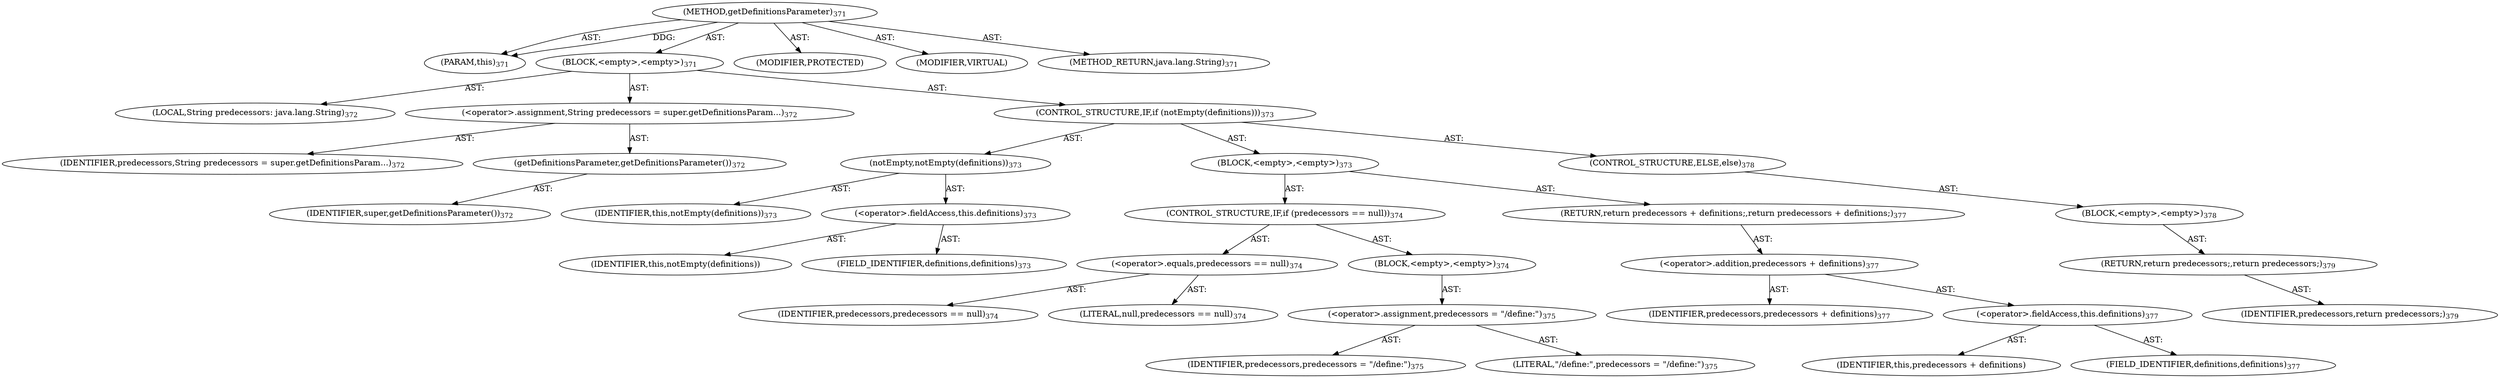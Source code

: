 digraph "getDefinitionsParameter" {  
"111669149714" [label = <(METHOD,getDefinitionsParameter)<SUB>371</SUB>> ]
"115964116998" [label = <(PARAM,this)<SUB>371</SUB>> ]
"25769803798" [label = <(BLOCK,&lt;empty&gt;,&lt;empty&gt;)<SUB>371</SUB>> ]
"94489280512" [label = <(LOCAL,String predecessors: java.lang.String)<SUB>372</SUB>> ]
"30064771132" [label = <(&lt;operator&gt;.assignment,String predecessors = super.getDefinitionsParam...)<SUB>372</SUB>> ]
"68719476785" [label = <(IDENTIFIER,predecessors,String predecessors = super.getDefinitionsParam...)<SUB>372</SUB>> ]
"30064771133" [label = <(getDefinitionsParameter,getDefinitionsParameter())<SUB>372</SUB>> ]
"68719476786" [label = <(IDENTIFIER,super,getDefinitionsParameter())<SUB>372</SUB>> ]
"47244640260" [label = <(CONTROL_STRUCTURE,IF,if (notEmpty(definitions)))<SUB>373</SUB>> ]
"30064771134" [label = <(notEmpty,notEmpty(definitions))<SUB>373</SUB>> ]
"68719476742" [label = <(IDENTIFIER,this,notEmpty(definitions))<SUB>373</SUB>> ]
"30064771135" [label = <(&lt;operator&gt;.fieldAccess,this.definitions)<SUB>373</SUB>> ]
"68719476787" [label = <(IDENTIFIER,this,notEmpty(definitions))> ]
"55834574875" [label = <(FIELD_IDENTIFIER,definitions,definitions)<SUB>373</SUB>> ]
"25769803799" [label = <(BLOCK,&lt;empty&gt;,&lt;empty&gt;)<SUB>373</SUB>> ]
"47244640261" [label = <(CONTROL_STRUCTURE,IF,if (predecessors == null))<SUB>374</SUB>> ]
"30064771136" [label = <(&lt;operator&gt;.equals,predecessors == null)<SUB>374</SUB>> ]
"68719476788" [label = <(IDENTIFIER,predecessors,predecessors == null)<SUB>374</SUB>> ]
"90194313244" [label = <(LITERAL,null,predecessors == null)<SUB>374</SUB>> ]
"25769803800" [label = <(BLOCK,&lt;empty&gt;,&lt;empty&gt;)<SUB>374</SUB>> ]
"30064771137" [label = <(&lt;operator&gt;.assignment,predecessors = &quot;/define:&quot;)<SUB>375</SUB>> ]
"68719476789" [label = <(IDENTIFIER,predecessors,predecessors = &quot;/define:&quot;)<SUB>375</SUB>> ]
"90194313245" [label = <(LITERAL,&quot;/define:&quot;,predecessors = &quot;/define:&quot;)<SUB>375</SUB>> ]
"146028888074" [label = <(RETURN,return predecessors + definitions;,return predecessors + definitions;)<SUB>377</SUB>> ]
"30064771138" [label = <(&lt;operator&gt;.addition,predecessors + definitions)<SUB>377</SUB>> ]
"68719476790" [label = <(IDENTIFIER,predecessors,predecessors + definitions)<SUB>377</SUB>> ]
"30064771139" [label = <(&lt;operator&gt;.fieldAccess,this.definitions)<SUB>377</SUB>> ]
"68719476791" [label = <(IDENTIFIER,this,predecessors + definitions)> ]
"55834574876" [label = <(FIELD_IDENTIFIER,definitions,definitions)<SUB>377</SUB>> ]
"47244640262" [label = <(CONTROL_STRUCTURE,ELSE,else)<SUB>378</SUB>> ]
"25769803801" [label = <(BLOCK,&lt;empty&gt;,&lt;empty&gt;)<SUB>378</SUB>> ]
"146028888075" [label = <(RETURN,return predecessors;,return predecessors;)<SUB>379</SUB>> ]
"68719476792" [label = <(IDENTIFIER,predecessors,return predecessors;)<SUB>379</SUB>> ]
"133143986218" [label = <(MODIFIER,PROTECTED)> ]
"133143986219" [label = <(MODIFIER,VIRTUAL)> ]
"128849018898" [label = <(METHOD_RETURN,java.lang.String)<SUB>371</SUB>> ]
  "111669149714" -> "115964116998"  [ label = "AST: "] 
  "111669149714" -> "25769803798"  [ label = "AST: "] 
  "111669149714" -> "133143986218"  [ label = "AST: "] 
  "111669149714" -> "133143986219"  [ label = "AST: "] 
  "111669149714" -> "128849018898"  [ label = "AST: "] 
  "25769803798" -> "94489280512"  [ label = "AST: "] 
  "25769803798" -> "30064771132"  [ label = "AST: "] 
  "25769803798" -> "47244640260"  [ label = "AST: "] 
  "30064771132" -> "68719476785"  [ label = "AST: "] 
  "30064771132" -> "30064771133"  [ label = "AST: "] 
  "30064771133" -> "68719476786"  [ label = "AST: "] 
  "47244640260" -> "30064771134"  [ label = "AST: "] 
  "47244640260" -> "25769803799"  [ label = "AST: "] 
  "47244640260" -> "47244640262"  [ label = "AST: "] 
  "30064771134" -> "68719476742"  [ label = "AST: "] 
  "30064771134" -> "30064771135"  [ label = "AST: "] 
  "30064771135" -> "68719476787"  [ label = "AST: "] 
  "30064771135" -> "55834574875"  [ label = "AST: "] 
  "25769803799" -> "47244640261"  [ label = "AST: "] 
  "25769803799" -> "146028888074"  [ label = "AST: "] 
  "47244640261" -> "30064771136"  [ label = "AST: "] 
  "47244640261" -> "25769803800"  [ label = "AST: "] 
  "30064771136" -> "68719476788"  [ label = "AST: "] 
  "30064771136" -> "90194313244"  [ label = "AST: "] 
  "25769803800" -> "30064771137"  [ label = "AST: "] 
  "30064771137" -> "68719476789"  [ label = "AST: "] 
  "30064771137" -> "90194313245"  [ label = "AST: "] 
  "146028888074" -> "30064771138"  [ label = "AST: "] 
  "30064771138" -> "68719476790"  [ label = "AST: "] 
  "30064771138" -> "30064771139"  [ label = "AST: "] 
  "30064771139" -> "68719476791"  [ label = "AST: "] 
  "30064771139" -> "55834574876"  [ label = "AST: "] 
  "47244640262" -> "25769803801"  [ label = "AST: "] 
  "25769803801" -> "146028888075"  [ label = "AST: "] 
  "146028888075" -> "68719476792"  [ label = "AST: "] 
  "111669149714" -> "115964116998"  [ label = "DDG: "] 
}
